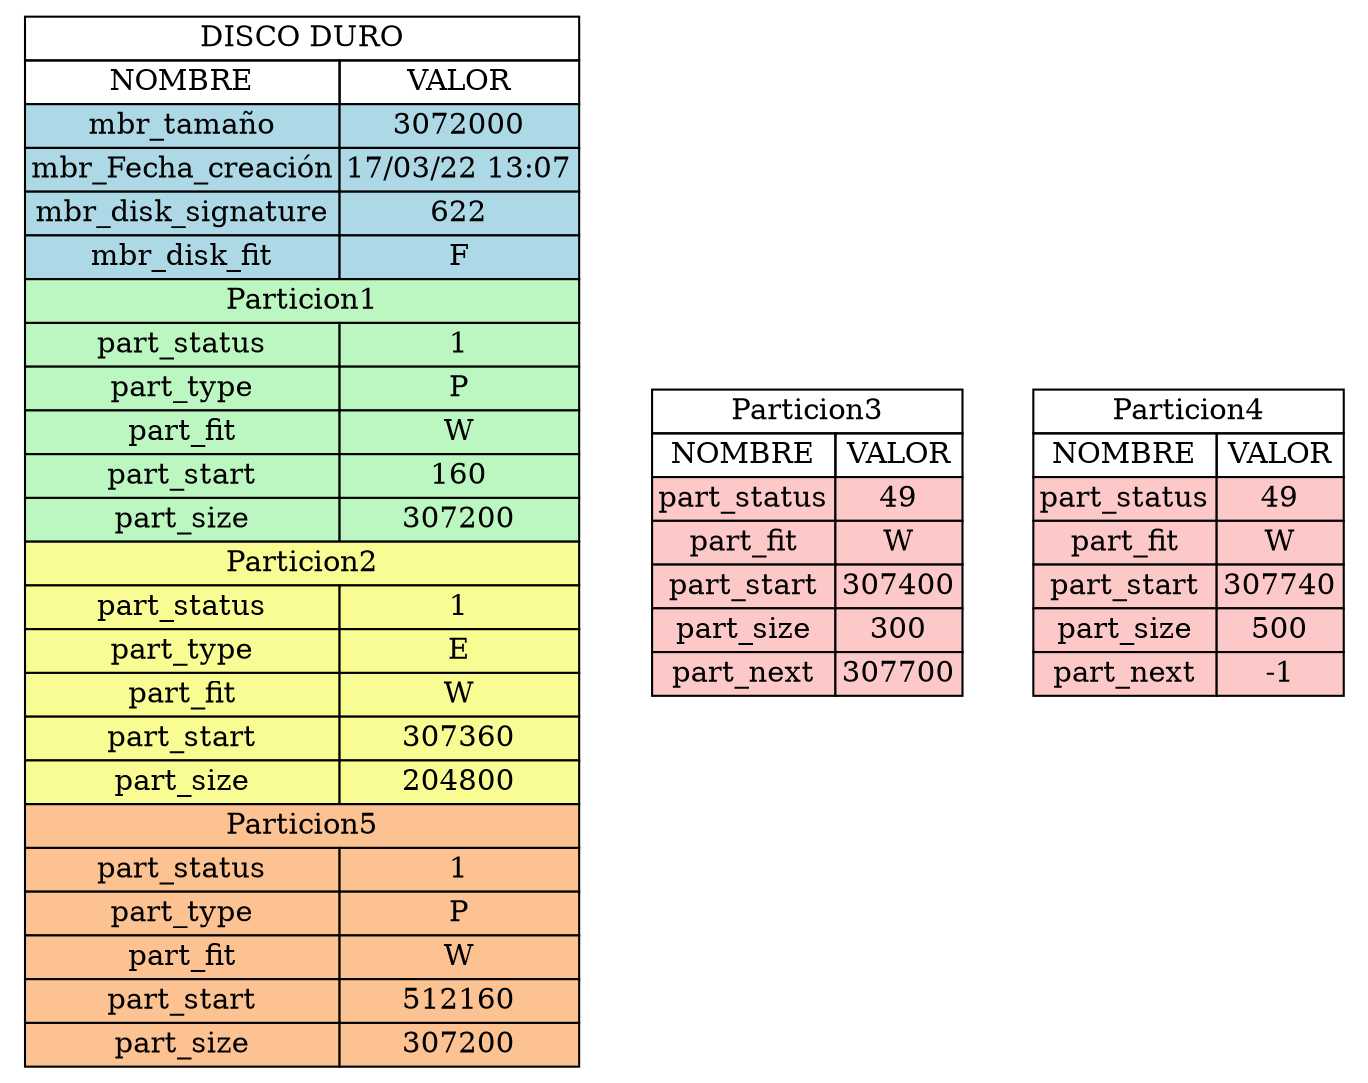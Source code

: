 digraph {
tbl[
shape=plaintext
 label =<
<table border='0' cellborder='1' cellspacing='0'>
<tr><td colspan="3">DISCO DURO</td></tr>
<th><td>NOMBRE</td><td>VALOR</td></th>
<tr><td bgcolor="lightblue">mbr_tamaño</td><td bgcolor="lightblue">3072000</td></tr>
<tr><td bgcolor="lightblue">mbr_Fecha_creación</td><td bgcolor="lightblue">17/03/22 13:07</td></tr>
<tr><td bgcolor="lightblue">mbr_disk_signature</td><td bgcolor="lightblue">622</td></tr>
<tr><td bgcolor="lightblue">mbr_disk_fit</td><td bgcolor="lightblue">F</td></tr>
<tr><td colspan="2" bgcolor="#bcf7c1">Particion1</td></tr>
<tr><td bgcolor="#bcf7c1">part_status</td><td bgcolor="#bcf7c1">1</td></tr>
<tr><td bgcolor="#bcf7c1">part_type</td><td bgcolor="#bcf7c1">P</td></tr>
<tr><td bgcolor="#bcf7c1">part_fit</td><td bgcolor="#bcf7c1">W</td></tr>
<tr><td bgcolor="#bcf7c1">part_start</td><td bgcolor="#bcf7c1">160</td></tr>
<tr><td bgcolor="#bcf7c1">part_size</td><td bgcolor="#bcf7c1">307200</td></tr>
<tr><td colspan="2" bgcolor="#f8fc92">Particion2</td></tr>
<tr><td bgcolor="#f8fc92">part_status</td><td bgcolor="#f8fc92">1</td></tr>
<tr><td bgcolor="#f8fc92">part_type</td><td bgcolor="#f8fc92">E</td></tr>
<tr><td bgcolor="#f8fc92">part_fit</td><td bgcolor="#f8fc92">W</td></tr>
<tr><td bgcolor="#f8fc92">part_start</td><td bgcolor="#f8fc92">307360</td></tr>
<tr><td bgcolor="#f8fc92">part_size</td><td bgcolor="#f8fc92">204800</td></tr>
<tr><td colspan="2" bgcolor="#fcc292">Particion5</td></tr>
<tr><td bgcolor="#fcc292">part_status</td><td bgcolor="#fcc292">1</td></tr>
<tr><td bgcolor="#fcc292">part_type</td><td bgcolor="#fcc292">P</td></tr>
<tr><td bgcolor="#fcc292">part_fit</td><td bgcolor="#fcc292">W</td></tr>
<tr><td bgcolor="#fcc292">part_start</td><td bgcolor="#fcc292">512160</td></tr>
<tr><td bgcolor="#fcc292">part_size</td><td bgcolor="#fcc292">307200</td></tr>
</table>
>];

tbl1 [
shape=plaintext
 label=<
<table border='0' cellborder='1' cellspacing='0'>
<tr><td colspan="3">Particion3</td></tr>
<th><td>NOMBRE</td><td>VALOR</td></th>
<tr><td bgcolor="#fcc8c8">part_status</td><td bgcolor="#fcc8c8">49</td></tr>
<tr><td bgcolor="#fcc8c8">part_fit</td><td bgcolor="#fcc8c8">W</td></tr>
<tr><td bgcolor="#fcc8c8">part_start</td><td bgcolor="#fcc8c8">307400</td></tr>
<tr><td bgcolor="#fcc8c8">part_size</td><td bgcolor="#fcc8c8">300</td></tr>
<tr><td bgcolor="#fcc8c8">part_next</td><td bgcolor="#fcc8c8">307700</td></tr>
</table>
>];
tbl2 [
shape=plaintext
 label=<
<table border='0' cellborder='1' cellspacing='0'>
<tr><td colspan="3">Particion4</td></tr>
<th><td>NOMBRE</td><td>VALOR</td></th>
<tr><td bgcolor="#fcc8c8">part_status</td><td bgcolor="#fcc8c8">49</td></tr>
<tr><td bgcolor="#fcc8c8">part_fit</td><td bgcolor="#fcc8c8">W</td></tr>
<tr><td bgcolor="#fcc8c8">part_start</td><td bgcolor="#fcc8c8">307740</td></tr>
<tr><td bgcolor="#fcc8c8">part_size</td><td bgcolor="#fcc8c8">500</td></tr>
<tr><td bgcolor="#fcc8c8">part_next</td><td bgcolor="#fcc8c8">-1</td></tr>
</table>
>];
}
